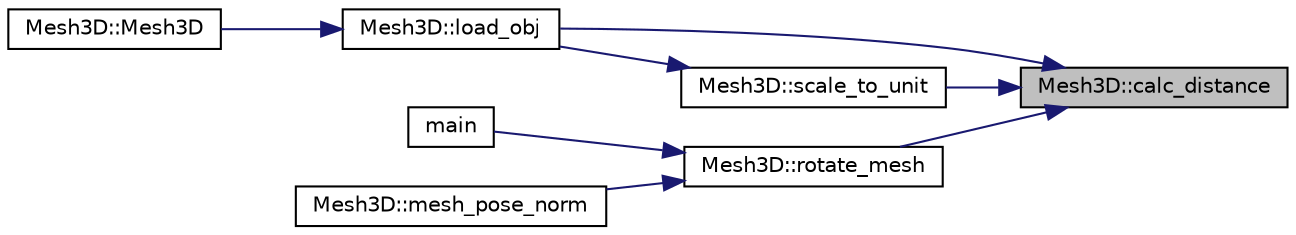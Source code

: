 digraph "Mesh3D::calc_distance"
{
 // LATEX_PDF_SIZE
  edge [fontname="Helvetica",fontsize="10",labelfontname="Helvetica",labelfontsize="10"];
  node [fontname="Helvetica",fontsize="10",shape=record];
  rankdir="RL";
  Node1 [label="Mesh3D::calc_distance",height=0.2,width=0.4,color="black", fillcolor="grey75", style="filled", fontcolor="black",tooltip="Calculate maximun distance from centroid."];
  Node1 -> Node2 [dir="back",color="midnightblue",fontsize="10",style="solid",fontname="Helvetica"];
  Node2 [label="Mesh3D::load_obj",height=0.2,width=0.4,color="black", fillcolor="white", style="filled",URL="$classMesh3D.html#a94234b43ba455dd77181c00a6033e427",tooltip="Load data of the mesh from an OBJ Wavefront file."];
  Node2 -> Node3 [dir="back",color="midnightblue",fontsize="10",style="solid",fontname="Helvetica"];
  Node3 [label="Mesh3D::Mesh3D",height=0.2,width=0.4,color="black", fillcolor="white", style="filled",URL="$classMesh3D.html#ade933c1bff0263ae0cae0d1661b7e834",tooltip="Constructor with two parameters."];
  Node1 -> Node4 [dir="back",color="midnightblue",fontsize="10",style="solid",fontname="Helvetica"];
  Node4 [label="Mesh3D::rotate_mesh",height=0.2,width=0.4,color="black", fillcolor="white", style="filled",URL="$classMesh3D.html#a51dfc11ebd123887a9adcf6e0caaefd0",tooltip="Rotate the mesh."];
  Node4 -> Node5 [dir="back",color="midnightblue",fontsize="10",style="solid",fontname="Helvetica"];
  Node5 [label="main",height=0.2,width=0.4,color="black", fillcolor="white", style="filled",URL="$main_8cpp.html#a0ddf1224851353fc92bfbff6f499fa97",tooltip=" "];
  Node4 -> Node6 [dir="back",color="midnightblue",fontsize="10",style="solid",fontname="Helvetica"];
  Node6 [label="Mesh3D::mesh_pose_norm",height=0.2,width=0.4,color="black", fillcolor="white", style="filled",URL="$classMesh3D.html#a46b3dc7efd61e25fb9f157b7b3592747",tooltip="Compute the normalized pose of 3d mesh."];
  Node1 -> Node7 [dir="back",color="midnightblue",fontsize="10",style="solid",fontname="Helvetica"];
  Node7 [label="Mesh3D::scale_to_unit",height=0.2,width=0.4,color="black", fillcolor="white", style="filled",URL="$classMesh3D.html#a655d57a3ca7d22cef507c9f511a1eeb7",tooltip="Scale the mesh to the unit sphere."];
  Node7 -> Node2 [dir="back",color="midnightblue",fontsize="10",style="solid",fontname="Helvetica"];
}
